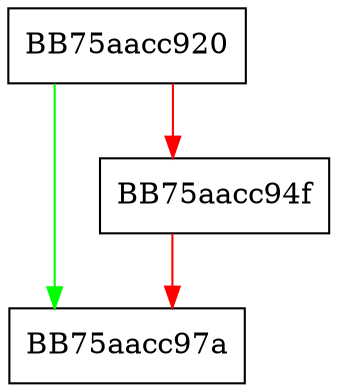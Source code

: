 digraph Init {
  node [shape="box"];
  graph [splines=ortho];
  BB75aacc920 -> BB75aacc97a [color="green"];
  BB75aacc920 -> BB75aacc94f [color="red"];
  BB75aacc94f -> BB75aacc97a [color="red"];
}